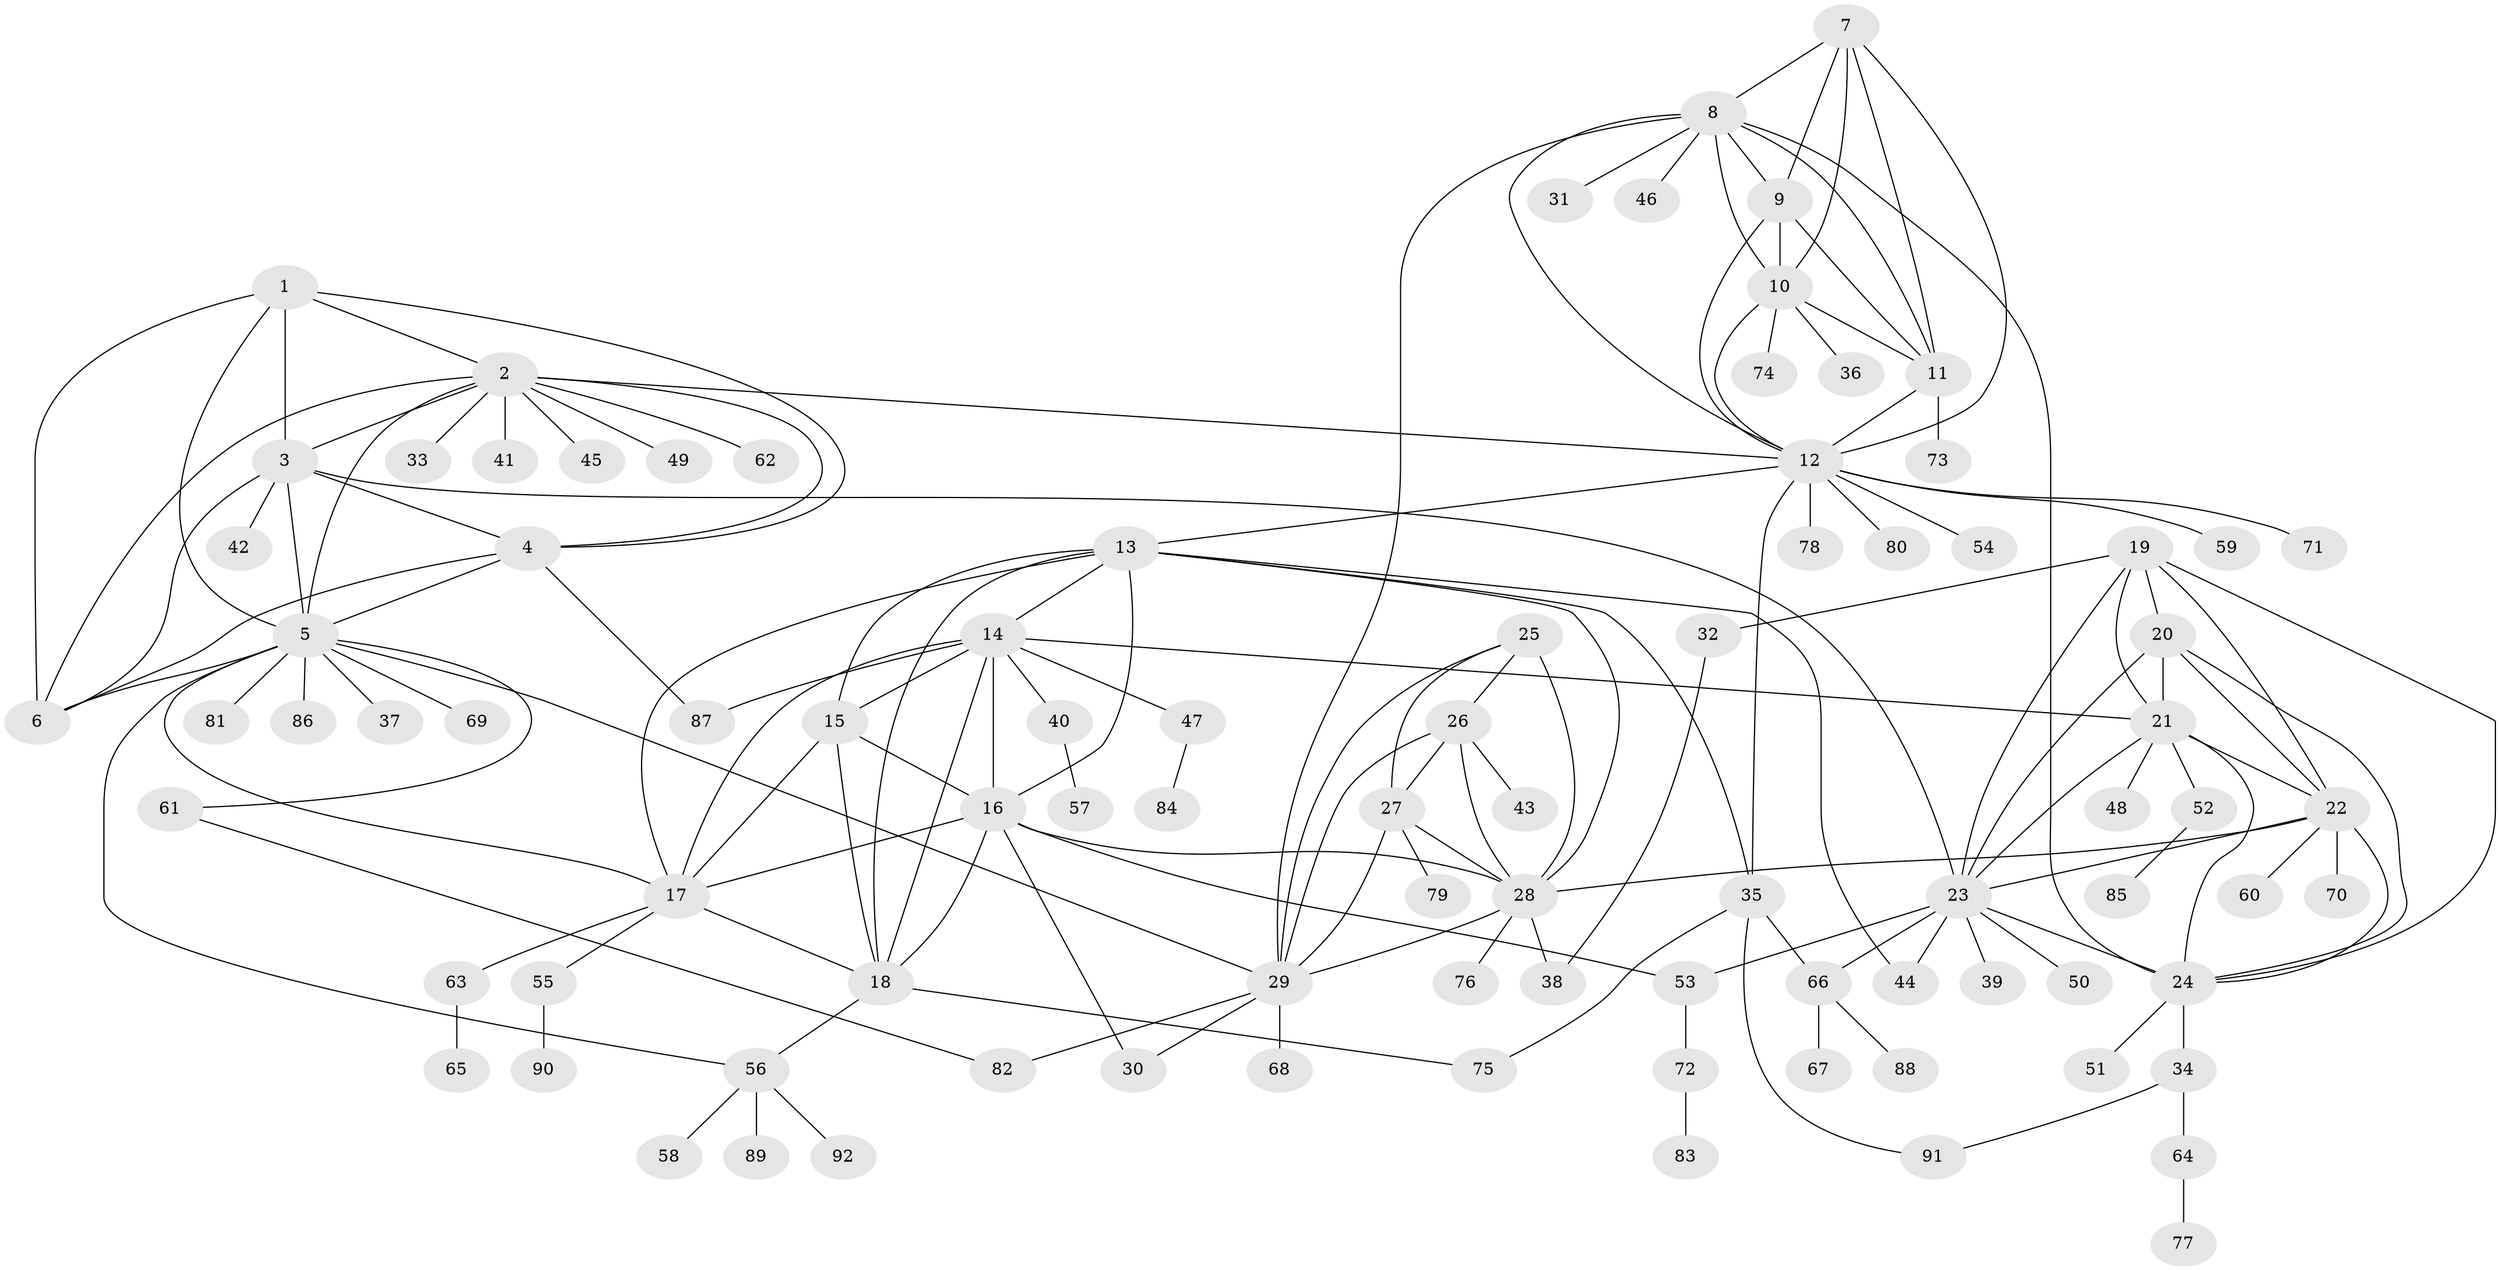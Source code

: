 // original degree distribution, {6: 0.03875968992248062, 11: 0.015503875968992248, 8: 0.06976744186046512, 7: 0.015503875968992248, 14: 0.015503875968992248, 5: 0.031007751937984496, 10: 0.023255813953488372, 9: 0.031007751937984496, 12: 0.007751937984496124, 2: 0.13953488372093023, 1: 0.5658914728682171, 3: 0.03875968992248062, 4: 0.007751937984496124}
// Generated by graph-tools (version 1.1) at 2025/52/03/04/25 22:52:28]
// undirected, 92 vertices, 155 edges
graph export_dot {
  node [color=gray90,style=filled];
  1;
  2;
  3;
  4;
  5;
  6;
  7;
  8;
  9;
  10;
  11;
  12;
  13;
  14;
  15;
  16;
  17;
  18;
  19;
  20;
  21;
  22;
  23;
  24;
  25;
  26;
  27;
  28;
  29;
  30;
  31;
  32;
  33;
  34;
  35;
  36;
  37;
  38;
  39;
  40;
  41;
  42;
  43;
  44;
  45;
  46;
  47;
  48;
  49;
  50;
  51;
  52;
  53;
  54;
  55;
  56;
  57;
  58;
  59;
  60;
  61;
  62;
  63;
  64;
  65;
  66;
  67;
  68;
  69;
  70;
  71;
  72;
  73;
  74;
  75;
  76;
  77;
  78;
  79;
  80;
  81;
  82;
  83;
  84;
  85;
  86;
  87;
  88;
  89;
  90;
  91;
  92;
  1 -- 2 [weight=1.0];
  1 -- 3 [weight=1.0];
  1 -- 4 [weight=1.0];
  1 -- 5 [weight=1.0];
  1 -- 6 [weight=1.0];
  2 -- 3 [weight=1.0];
  2 -- 4 [weight=1.0];
  2 -- 5 [weight=1.0];
  2 -- 6 [weight=1.0];
  2 -- 12 [weight=1.0];
  2 -- 33 [weight=1.0];
  2 -- 41 [weight=1.0];
  2 -- 45 [weight=1.0];
  2 -- 49 [weight=1.0];
  2 -- 62 [weight=1.0];
  3 -- 4 [weight=1.0];
  3 -- 5 [weight=1.0];
  3 -- 6 [weight=1.0];
  3 -- 23 [weight=1.0];
  3 -- 42 [weight=1.0];
  4 -- 5 [weight=1.0];
  4 -- 6 [weight=1.0];
  4 -- 87 [weight=1.0];
  5 -- 6 [weight=1.0];
  5 -- 17 [weight=1.0];
  5 -- 29 [weight=1.0];
  5 -- 37 [weight=1.0];
  5 -- 56 [weight=1.0];
  5 -- 61 [weight=1.0];
  5 -- 69 [weight=1.0];
  5 -- 81 [weight=1.0];
  5 -- 86 [weight=1.0];
  7 -- 8 [weight=1.0];
  7 -- 9 [weight=1.0];
  7 -- 10 [weight=1.0];
  7 -- 11 [weight=1.0];
  7 -- 12 [weight=1.0];
  8 -- 9 [weight=1.0];
  8 -- 10 [weight=1.0];
  8 -- 11 [weight=1.0];
  8 -- 12 [weight=1.0];
  8 -- 24 [weight=1.0];
  8 -- 29 [weight=1.0];
  8 -- 31 [weight=1.0];
  8 -- 46 [weight=1.0];
  9 -- 10 [weight=1.0];
  9 -- 11 [weight=1.0];
  9 -- 12 [weight=1.0];
  10 -- 11 [weight=1.0];
  10 -- 12 [weight=1.0];
  10 -- 36 [weight=1.0];
  10 -- 74 [weight=1.0];
  11 -- 12 [weight=1.0];
  11 -- 73 [weight=1.0];
  12 -- 13 [weight=1.0];
  12 -- 35 [weight=1.0];
  12 -- 54 [weight=1.0];
  12 -- 59 [weight=1.0];
  12 -- 71 [weight=1.0];
  12 -- 78 [weight=1.0];
  12 -- 80 [weight=1.0];
  13 -- 14 [weight=1.0];
  13 -- 15 [weight=1.0];
  13 -- 16 [weight=1.0];
  13 -- 17 [weight=1.0];
  13 -- 18 [weight=1.0];
  13 -- 28 [weight=1.0];
  13 -- 35 [weight=1.0];
  13 -- 44 [weight=1.0];
  14 -- 15 [weight=1.0];
  14 -- 16 [weight=1.0];
  14 -- 17 [weight=1.0];
  14 -- 18 [weight=1.0];
  14 -- 21 [weight=1.0];
  14 -- 40 [weight=1.0];
  14 -- 47 [weight=1.0];
  14 -- 87 [weight=1.0];
  15 -- 16 [weight=1.0];
  15 -- 17 [weight=1.0];
  15 -- 18 [weight=1.0];
  16 -- 17 [weight=1.0];
  16 -- 18 [weight=1.0];
  16 -- 28 [weight=1.0];
  16 -- 30 [weight=1.0];
  16 -- 53 [weight=1.0];
  17 -- 18 [weight=1.0];
  17 -- 55 [weight=1.0];
  17 -- 63 [weight=1.0];
  18 -- 56 [weight=1.0];
  18 -- 75 [weight=1.0];
  19 -- 20 [weight=3.0];
  19 -- 21 [weight=1.0];
  19 -- 22 [weight=1.0];
  19 -- 23 [weight=1.0];
  19 -- 24 [weight=1.0];
  19 -- 32 [weight=1.0];
  20 -- 21 [weight=1.0];
  20 -- 22 [weight=1.0];
  20 -- 23 [weight=1.0];
  20 -- 24 [weight=1.0];
  21 -- 22 [weight=1.0];
  21 -- 23 [weight=1.0];
  21 -- 24 [weight=1.0];
  21 -- 48 [weight=1.0];
  21 -- 52 [weight=1.0];
  22 -- 23 [weight=1.0];
  22 -- 24 [weight=1.0];
  22 -- 28 [weight=1.0];
  22 -- 60 [weight=1.0];
  22 -- 70 [weight=1.0];
  23 -- 24 [weight=1.0];
  23 -- 39 [weight=1.0];
  23 -- 44 [weight=1.0];
  23 -- 50 [weight=1.0];
  23 -- 53 [weight=1.0];
  23 -- 66 [weight=1.0];
  24 -- 34 [weight=1.0];
  24 -- 51 [weight=1.0];
  25 -- 26 [weight=1.0];
  25 -- 27 [weight=1.0];
  25 -- 28 [weight=4.0];
  25 -- 29 [weight=1.0];
  26 -- 27 [weight=1.0];
  26 -- 28 [weight=2.0];
  26 -- 29 [weight=1.0];
  26 -- 43 [weight=2.0];
  27 -- 28 [weight=2.0];
  27 -- 29 [weight=1.0];
  27 -- 79 [weight=2.0];
  28 -- 29 [weight=2.0];
  28 -- 38 [weight=1.0];
  28 -- 76 [weight=1.0];
  29 -- 30 [weight=1.0];
  29 -- 68 [weight=1.0];
  29 -- 82 [weight=1.0];
  32 -- 38 [weight=1.0];
  34 -- 64 [weight=1.0];
  34 -- 91 [weight=1.0];
  35 -- 66 [weight=1.0];
  35 -- 75 [weight=1.0];
  35 -- 91 [weight=1.0];
  40 -- 57 [weight=1.0];
  47 -- 84 [weight=1.0];
  52 -- 85 [weight=1.0];
  53 -- 72 [weight=1.0];
  55 -- 90 [weight=1.0];
  56 -- 58 [weight=1.0];
  56 -- 89 [weight=1.0];
  56 -- 92 [weight=1.0];
  61 -- 82 [weight=1.0];
  63 -- 65 [weight=1.0];
  64 -- 77 [weight=1.0];
  66 -- 67 [weight=1.0];
  66 -- 88 [weight=1.0];
  72 -- 83 [weight=1.0];
}
